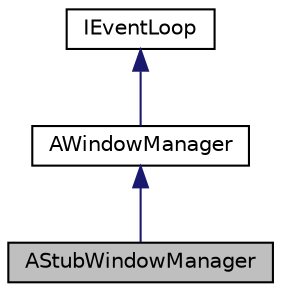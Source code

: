 digraph "AStubWindowManager"
{
 // LATEX_PDF_SIZE
  edge [fontname="Helvetica",fontsize="10",labelfontname="Helvetica",labelfontsize="10"];
  node [fontname="Helvetica",fontsize="10",shape=record];
  Node1 [label="AStubWindowManager",height=0.2,width=0.4,color="black", fillcolor="grey75", style="filled", fontcolor="black",tooltip="Window manager used to stub the default window manager."];
  Node2 -> Node1 [dir="back",color="midnightblue",fontsize="10",style="solid",fontname="Helvetica"];
  Node2 [label="AWindowManager",height=0.2,width=0.4,color="black", fillcolor="white", style="filled",URL="$classAWindowManager.html",tooltip=" "];
  Node3 -> Node2 [dir="back",color="midnightblue",fontsize="10",style="solid",fontname="Helvetica"];
  Node3 [label="IEventLoop",height=0.2,width=0.4,color="black", fillcolor="white", style="filled",URL="$classIEventLoop.html",tooltip=" "];
}
